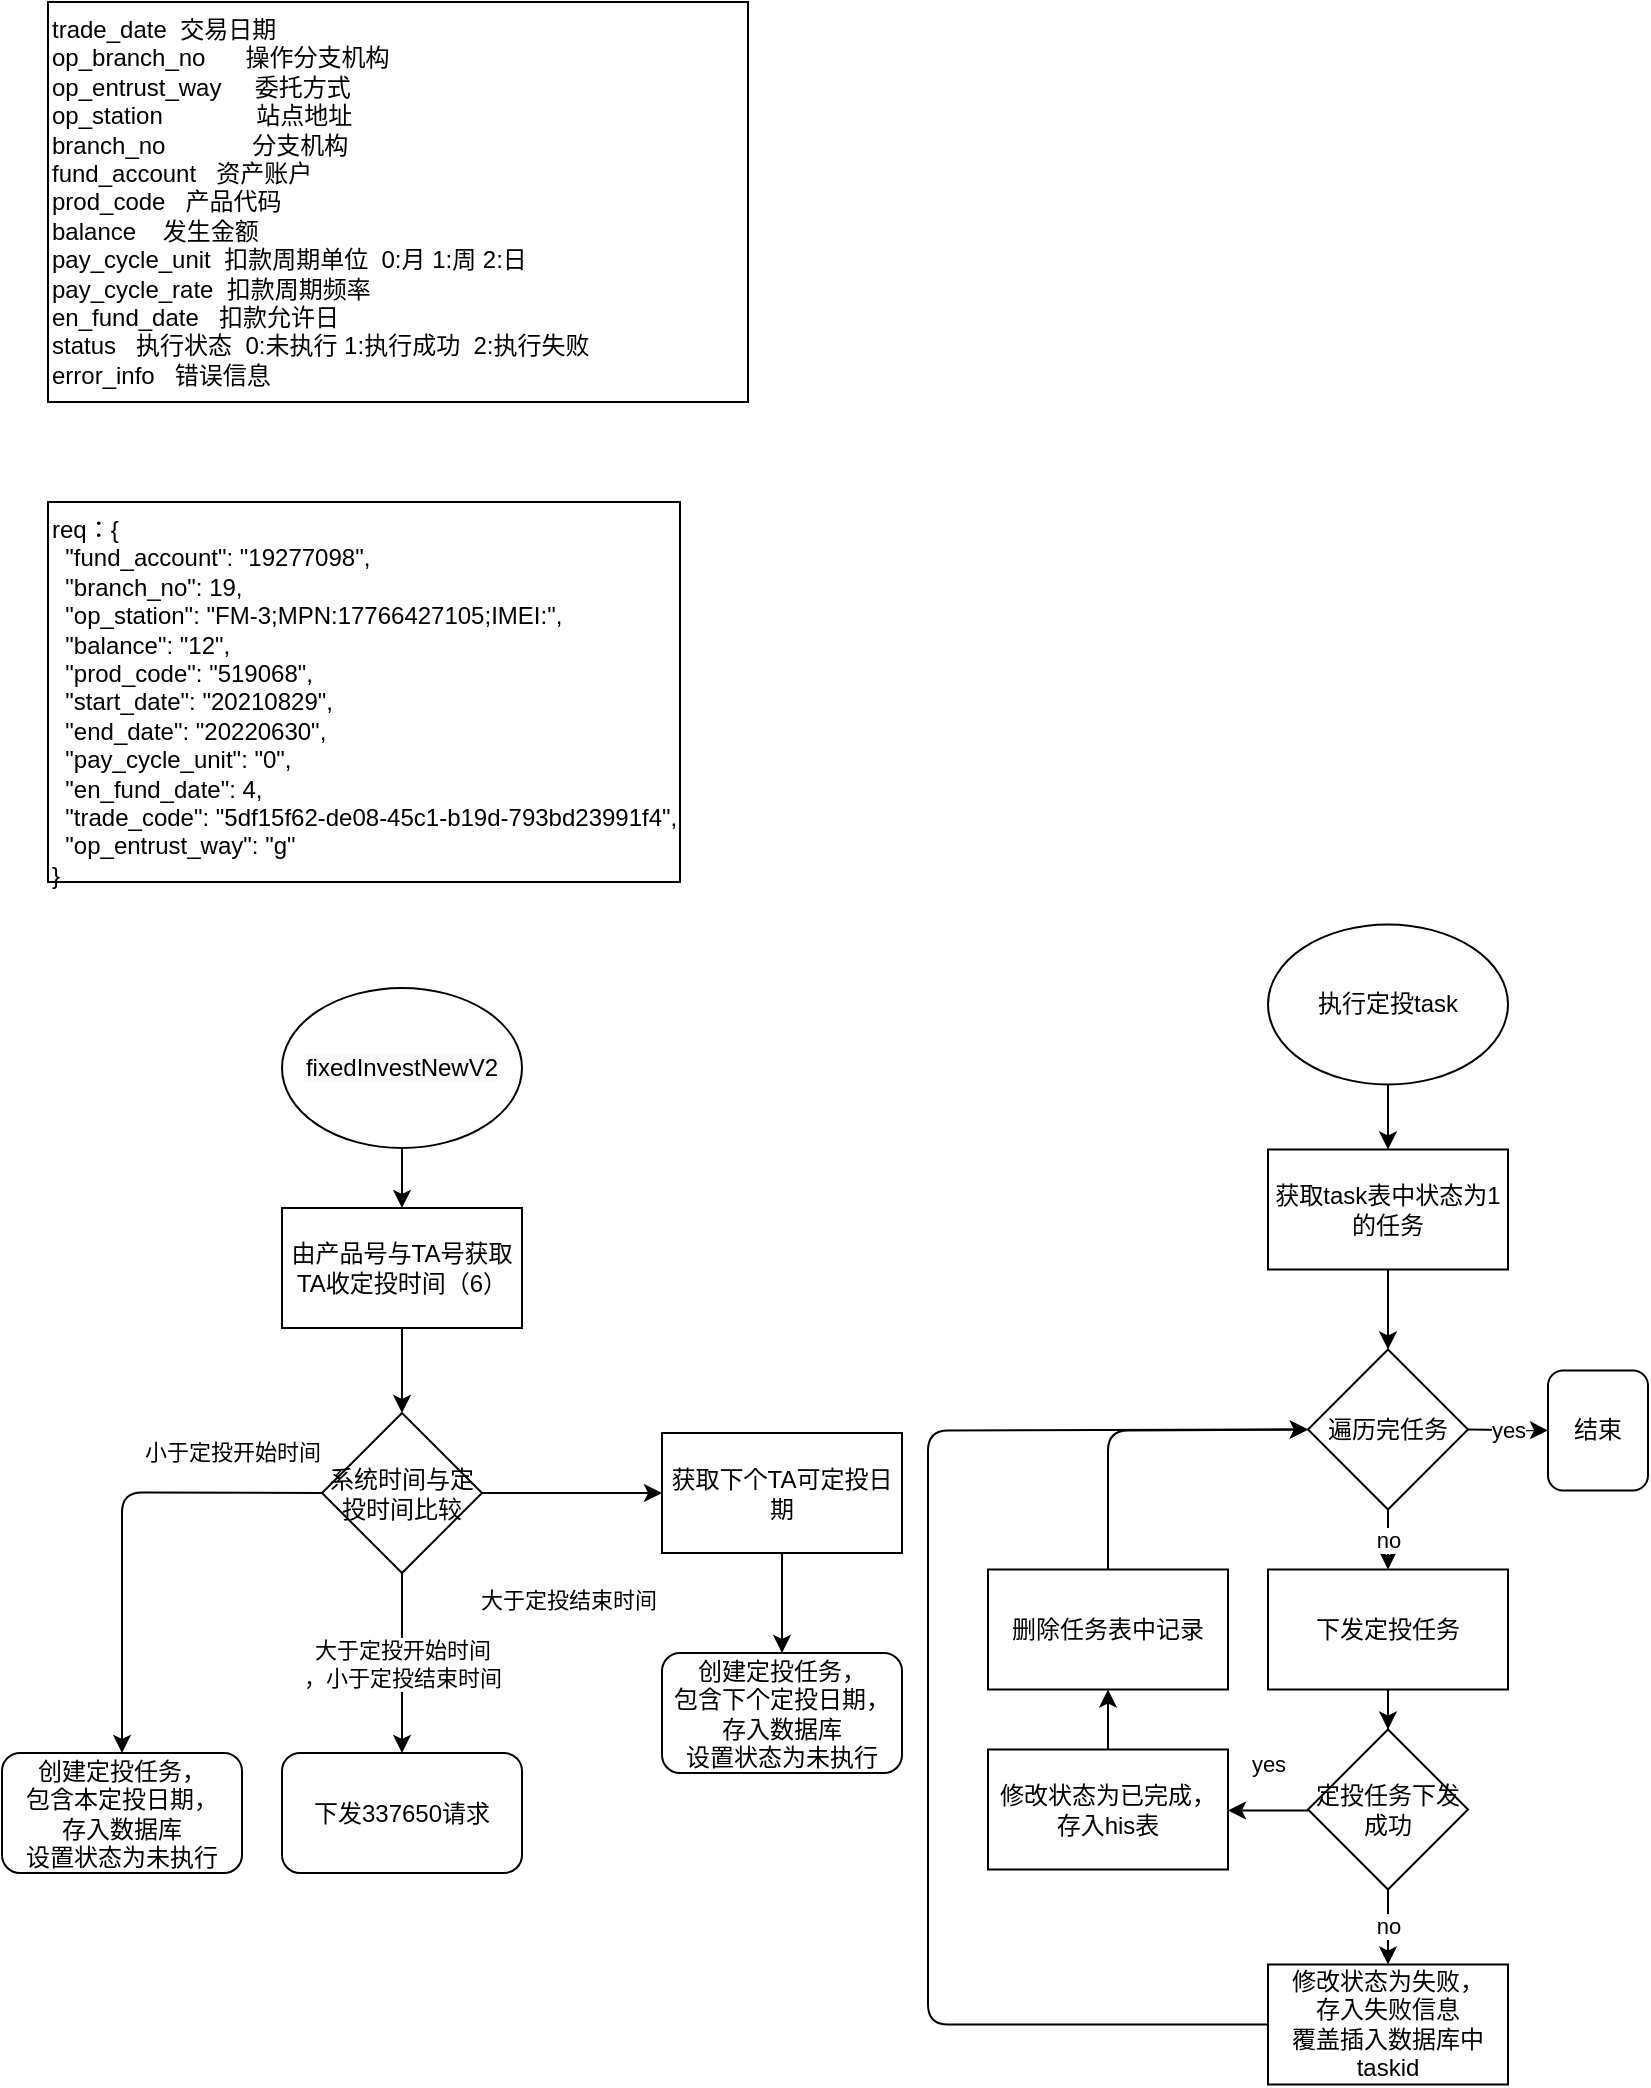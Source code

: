 <mxfile version="14.8.1" type="github" pages="2">
  <diagram id="YW4IahLpEKhzY00MQ2ns" name="Page-1">
    <mxGraphModel dx="737" dy="936" grid="1" gridSize="10" guides="1" tooltips="1" connect="1" arrows="1" fold="1" page="1" pageScale="1" pageWidth="827" pageHeight="1169" math="0" shadow="0">
      <root>
        <mxCell id="0" />
        <mxCell id="1" parent="0" />
        <mxCell id="eclmrbbeuG5zvKfWPDYI-12" value="&lt;div&gt;req：{&lt;/div&gt;&lt;div&gt;&amp;nbsp; &quot;fund_account&quot;: &quot;19277098&quot;,&lt;/div&gt;&lt;div&gt;&amp;nbsp; &quot;branch_no&quot;: 19,&lt;/div&gt;&lt;div&gt;&amp;nbsp; &quot;op_station&quot;: &quot;FM-3;MPN:17766427105;IMEI:&quot;,&lt;/div&gt;&lt;div&gt;&amp;nbsp; &quot;balance&quot;: &quot;12&quot;,&lt;/div&gt;&lt;div&gt;&amp;nbsp; &quot;prod_code&quot;: &quot;519068&quot;,&lt;/div&gt;&lt;div&gt;&amp;nbsp; &quot;start_date&quot;: &quot;20210829&quot;,&lt;/div&gt;&lt;div&gt;&amp;nbsp; &quot;end_date&quot;: &quot;20220630&quot;,&lt;/div&gt;&lt;div&gt;&amp;nbsp; &quot;pay_cycle_unit&quot;: &quot;0&quot;,&lt;/div&gt;&lt;div&gt;&amp;nbsp; &quot;en_fund_date&quot;: 4,&lt;/div&gt;&lt;div&gt;&amp;nbsp; &quot;trade_code&quot;: &quot;5df15f62-de08-45c1-b19d-793bd23991f4&quot;,&lt;/div&gt;&lt;div&gt;&amp;nbsp; &quot;op_entrust_way&quot;: &quot;g&quot;&lt;/div&gt;&lt;div&gt;}&lt;/div&gt;" style="rounded=0;whiteSpace=wrap;html=1;align=left;verticalAlign=top;" vertex="1" parent="1">
          <mxGeometry x="850" y="260" width="316" height="190" as="geometry" />
        </mxCell>
        <mxCell id="eclmrbbeuG5zvKfWPDYI-41" value="" style="edgeStyle=orthogonalEdgeStyle;rounded=0;orthogonalLoop=1;jettySize=auto;html=1;" edge="1" parent="1" source="eclmrbbeuG5zvKfWPDYI-17" target="eclmrbbeuG5zvKfWPDYI-18">
          <mxGeometry relative="1" as="geometry" />
        </mxCell>
        <mxCell id="eclmrbbeuG5zvKfWPDYI-17" value="&#xa;&#xa;&lt;span style=&quot;color: rgb(0, 0, 0); font-family: helvetica; font-size: 12px; font-style: normal; font-weight: 400; letter-spacing: normal; text-align: center; text-indent: 0px; text-transform: none; word-spacing: 0px; background-color: rgb(248, 249, 250); display: inline; float: none;&quot;&gt;fixedInvestNewV2&lt;/span&gt;&#xa;&#xa;" style="ellipse;whiteSpace=wrap;html=1;align=center;verticalAlign=middle;" vertex="1" parent="1">
          <mxGeometry x="967" y="503" width="120" height="80" as="geometry" />
        </mxCell>
        <mxCell id="eclmrbbeuG5zvKfWPDYI-40" value="" style="edgeStyle=orthogonalEdgeStyle;rounded=0;orthogonalLoop=1;jettySize=auto;html=1;entryX=0.5;entryY=0;entryDx=0;entryDy=0;" edge="1" parent="1" source="eclmrbbeuG5zvKfWPDYI-18" target="eclmrbbeuG5zvKfWPDYI-20">
          <mxGeometry relative="1" as="geometry">
            <mxPoint x="1027" y="595.5" as="targetPoint" />
          </mxGeometry>
        </mxCell>
        <mxCell id="eclmrbbeuG5zvKfWPDYI-18" value="由产品号与TA号获取TA收定投时间（6）" style="rounded=0;whiteSpace=wrap;html=1;align=center;verticalAlign=middle;" vertex="1" parent="1">
          <mxGeometry x="967" y="613" width="120" height="60" as="geometry" />
        </mxCell>
        <mxCell id="eclmrbbeuG5zvKfWPDYI-33" value="大于定投开始时间&lt;br&gt;，小于定投结束时间" style="edgeStyle=orthogonalEdgeStyle;rounded=0;orthogonalLoop=1;jettySize=auto;html=1;entryX=0.5;entryY=0;entryDx=0;entryDy=0;" edge="1" parent="1" source="eclmrbbeuG5zvKfWPDYI-20" target="eclmrbbeuG5zvKfWPDYI-42">
          <mxGeometry relative="1" as="geometry">
            <mxPoint x="1027" y="1005.5" as="targetPoint" />
          </mxGeometry>
        </mxCell>
        <mxCell id="eclmrbbeuG5zvKfWPDYI-20" value="系统时间与定投时间比较" style="rhombus;whiteSpace=wrap;html=1;align=center;verticalAlign=middle;" vertex="1" parent="1">
          <mxGeometry x="987" y="715.5" width="80" height="80" as="geometry" />
        </mxCell>
        <mxCell id="eclmrbbeuG5zvKfWPDYI-32" value="" style="edgeStyle=orthogonalEdgeStyle;rounded=0;orthogonalLoop=1;jettySize=auto;html=1;" edge="1" parent="1" source="eclmrbbeuG5zvKfWPDYI-27" target="eclmrbbeuG5zvKfWPDYI-30">
          <mxGeometry relative="1" as="geometry" />
        </mxCell>
        <mxCell id="eclmrbbeuG5zvKfWPDYI-27" value="获取下个TA可定投日期" style="rounded=0;whiteSpace=wrap;html=1;align=center;verticalAlign=middle;" vertex="1" parent="1">
          <mxGeometry x="1157" y="725.5" width="120" height="60" as="geometry" />
        </mxCell>
        <mxCell id="eclmrbbeuG5zvKfWPDYI-30" value="&lt;span&gt;创建定投任务，&lt;/span&gt;&lt;br&gt;&lt;span&gt;包含下个定投日期，存入数据库&lt;br&gt;&lt;/span&gt;设置状态为未执行&lt;span&gt;&lt;br&gt;&lt;/span&gt;" style="rounded=1;whiteSpace=wrap;html=1;align=center;verticalAlign=middle;" vertex="1" parent="1">
          <mxGeometry x="1157" y="835.5" width="120" height="60" as="geometry" />
        </mxCell>
        <mxCell id="eclmrbbeuG5zvKfWPDYI-34" value="" style="endArrow=classic;html=1;exitX=1;exitY=0.5;exitDx=0;exitDy=0;entryX=0;entryY=0.5;entryDx=0;entryDy=0;" edge="1" parent="1" source="eclmrbbeuG5zvKfWPDYI-20" target="eclmrbbeuG5zvKfWPDYI-27">
          <mxGeometry width="50" height="50" relative="1" as="geometry">
            <mxPoint x="917" y="965.5" as="sourcePoint" />
            <mxPoint x="967" y="915.5" as="targetPoint" />
            <Array as="points">
              <mxPoint x="1097" y="755.5" />
            </Array>
          </mxGeometry>
        </mxCell>
        <mxCell id="eclmrbbeuG5zvKfWPDYI-37" value="大于定投结束时间" style="edgeLabel;html=1;align=center;verticalAlign=middle;resizable=0;points=[];" vertex="1" connectable="0" parent="eclmrbbeuG5zvKfWPDYI-34">
          <mxGeometry x="0.127" y="2" relative="1" as="geometry">
            <mxPoint x="-8" y="55" as="offset" />
          </mxGeometry>
        </mxCell>
        <mxCell id="eclmrbbeuG5zvKfWPDYI-36" value="小于定投开始时间" style="endArrow=classic;html=1;exitX=0;exitY=0.5;exitDx=0;exitDy=0;entryX=0.5;entryY=0;entryDx=0;entryDy=0;" edge="1" parent="1" source="eclmrbbeuG5zvKfWPDYI-20" target="eclmrbbeuG5zvKfWPDYI-43">
          <mxGeometry x="-0.615" y="-20" width="50" height="50" relative="1" as="geometry">
            <mxPoint x="1147" y="945.5" as="sourcePoint" />
            <mxPoint x="857" y="1005.5" as="targetPoint" />
            <Array as="points">
              <mxPoint x="887" y="755.25" />
            </Array>
            <mxPoint x="-1" as="offset" />
          </mxGeometry>
        </mxCell>
        <mxCell id="eclmrbbeuG5zvKfWPDYI-42" value="&lt;span&gt;下发337650请求&lt;/span&gt;" style="rounded=1;whiteSpace=wrap;html=1;align=center;verticalAlign=middle;" vertex="1" parent="1">
          <mxGeometry x="967" y="885.5" width="120" height="60" as="geometry" />
        </mxCell>
        <mxCell id="eclmrbbeuG5zvKfWPDYI-43" value="创建定投任务，&lt;br&gt;包含本定投日期，&lt;br&gt;存入数据库&lt;br&gt;设置状态为未执行" style="rounded=1;whiteSpace=wrap;html=1;align=center;verticalAlign=middle;" vertex="1" parent="1">
          <mxGeometry x="827" y="885.5" width="120" height="60" as="geometry" />
        </mxCell>
        <mxCell id="eclmrbbeuG5zvKfWPDYI-56" value="" style="edgeStyle=orthogonalEdgeStyle;rounded=0;orthogonalLoop=1;jettySize=auto;html=1;" edge="1" parent="1" source="eclmrbbeuG5zvKfWPDYI-46" target="eclmrbbeuG5zvKfWPDYI-47">
          <mxGeometry relative="1" as="geometry" />
        </mxCell>
        <mxCell id="eclmrbbeuG5zvKfWPDYI-46" value="执行定投task" style="ellipse;whiteSpace=wrap;html=1;align=center;verticalAlign=middle;" vertex="1" parent="1">
          <mxGeometry x="1460" y="471.25" width="120" height="80" as="geometry" />
        </mxCell>
        <mxCell id="eclmrbbeuG5zvKfWPDYI-57" value="" style="edgeStyle=orthogonalEdgeStyle;rounded=0;orthogonalLoop=1;jettySize=auto;html=1;" edge="1" parent="1" source="eclmrbbeuG5zvKfWPDYI-47" target="eclmrbbeuG5zvKfWPDYI-51">
          <mxGeometry relative="1" as="geometry" />
        </mxCell>
        <mxCell id="eclmrbbeuG5zvKfWPDYI-47" value="获取task表中状态为1的任务" style="rounded=0;whiteSpace=wrap;html=1;align=center;verticalAlign=middle;" vertex="1" parent="1">
          <mxGeometry x="1460" y="583.75" width="120" height="60" as="geometry" />
        </mxCell>
        <mxCell id="eclmrbbeuG5zvKfWPDYI-58" value="no" style="edgeStyle=orthogonalEdgeStyle;rounded=0;orthogonalLoop=1;jettySize=auto;html=1;" edge="1" parent="1" source="eclmrbbeuG5zvKfWPDYI-51" target="eclmrbbeuG5zvKfWPDYI-52">
          <mxGeometry relative="1" as="geometry" />
        </mxCell>
        <mxCell id="eclmrbbeuG5zvKfWPDYI-51" value="遍历完任务" style="rhombus;whiteSpace=wrap;html=1;align=center;verticalAlign=middle;" vertex="1" parent="1">
          <mxGeometry x="1480" y="683.75" width="80" height="80" as="geometry" />
        </mxCell>
        <mxCell id="eclmrbbeuG5zvKfWPDYI-59" value="" style="edgeStyle=orthogonalEdgeStyle;rounded=0;orthogonalLoop=1;jettySize=auto;html=1;" edge="1" parent="1" source="eclmrbbeuG5zvKfWPDYI-52" target="eclmrbbeuG5zvKfWPDYI-53">
          <mxGeometry relative="1" as="geometry" />
        </mxCell>
        <mxCell id="eclmrbbeuG5zvKfWPDYI-52" value="下发定投任务" style="rounded=0;whiteSpace=wrap;html=1;align=center;verticalAlign=middle;" vertex="1" parent="1">
          <mxGeometry x="1460" y="793.75" width="120" height="60" as="geometry" />
        </mxCell>
        <mxCell id="eclmrbbeuG5zvKfWPDYI-61" value="no" style="edgeStyle=orthogonalEdgeStyle;rounded=0;orthogonalLoop=1;jettySize=auto;html=1;" edge="1" parent="1" source="eclmrbbeuG5zvKfWPDYI-53" target="eclmrbbeuG5zvKfWPDYI-54">
          <mxGeometry relative="1" as="geometry" />
        </mxCell>
        <mxCell id="eclmrbbeuG5zvKfWPDYI-53" value="定投任务下发成功" style="rhombus;whiteSpace=wrap;html=1;align=center;verticalAlign=middle;" vertex="1" parent="1">
          <mxGeometry x="1480" y="873.75" width="80" height="80" as="geometry" />
        </mxCell>
        <mxCell id="eclmrbbeuG5zvKfWPDYI-54" value="修改状态为失败，&lt;br&gt;存入失败信息&lt;br&gt;覆盖插入数据库中&lt;br&gt;taskid" style="rounded=0;whiteSpace=wrap;html=1;align=center;verticalAlign=middle;" vertex="1" parent="1">
          <mxGeometry x="1460" y="991.25" width="120" height="60" as="geometry" />
        </mxCell>
        <mxCell id="eclmrbbeuG5zvKfWPDYI-71" value="" style="edgeStyle=orthogonalEdgeStyle;rounded=0;orthogonalLoop=1;jettySize=auto;html=1;" edge="1" parent="1" source="eclmrbbeuG5zvKfWPDYI-62" target="eclmrbbeuG5zvKfWPDYI-69">
          <mxGeometry relative="1" as="geometry" />
        </mxCell>
        <mxCell id="eclmrbbeuG5zvKfWPDYI-62" value="修改状态为已完成，存入his表" style="rounded=0;whiteSpace=wrap;html=1;align=center;verticalAlign=middle;" vertex="1" parent="1">
          <mxGeometry x="1320" y="883.75" width="120" height="60" as="geometry" />
        </mxCell>
        <mxCell id="eclmrbbeuG5zvKfWPDYI-63" value="yes" style="endArrow=classic;html=1;" edge="1" parent="1">
          <mxGeometry y="-23" width="50" height="50" relative="1" as="geometry">
            <mxPoint x="1480" y="914.25" as="sourcePoint" />
            <mxPoint x="1440" y="914.25" as="targetPoint" />
            <mxPoint as="offset" />
          </mxGeometry>
        </mxCell>
        <mxCell id="eclmrbbeuG5zvKfWPDYI-64" value="" style="endArrow=classic;html=1;exitX=0;exitY=0.5;exitDx=0;exitDy=0;entryX=0;entryY=0.5;entryDx=0;entryDy=0;" edge="1" parent="1" source="eclmrbbeuG5zvKfWPDYI-54" target="eclmrbbeuG5zvKfWPDYI-51">
          <mxGeometry width="50" height="50" relative="1" as="geometry">
            <mxPoint x="1330" y="991.25" as="sourcePoint" />
            <mxPoint x="1380" y="941.25" as="targetPoint" />
            <Array as="points">
              <mxPoint x="1290" y="1021.25" />
              <mxPoint x="1290" y="881.25" />
              <mxPoint x="1290" y="724.25" />
            </Array>
          </mxGeometry>
        </mxCell>
        <mxCell id="eclmrbbeuG5zvKfWPDYI-67" value="结束" style="rounded=1;whiteSpace=wrap;html=1;align=center;verticalAlign=middle;" vertex="1" parent="1">
          <mxGeometry x="1600" y="694.25" width="50" height="60" as="geometry" />
        </mxCell>
        <mxCell id="eclmrbbeuG5zvKfWPDYI-68" value="yes" style="endArrow=classic;html=1;exitX=1;exitY=0.5;exitDx=0;exitDy=0;entryX=0;entryY=0.5;entryDx=0;entryDy=0;" edge="1" parent="1" source="eclmrbbeuG5zvKfWPDYI-51" target="eclmrbbeuG5zvKfWPDYI-67">
          <mxGeometry width="50" height="50" relative="1" as="geometry">
            <mxPoint x="1620" y="821.25" as="sourcePoint" />
            <mxPoint x="1670" y="771.25" as="targetPoint" />
          </mxGeometry>
        </mxCell>
        <mxCell id="eclmrbbeuG5zvKfWPDYI-69" value="删除任务表中记录" style="rounded=0;whiteSpace=wrap;html=1;align=center;verticalAlign=middle;" vertex="1" parent="1">
          <mxGeometry x="1320" y="793.75" width="120" height="60" as="geometry" />
        </mxCell>
        <mxCell id="eclmrbbeuG5zvKfWPDYI-70" value="" style="endArrow=classic;html=1;exitX=0.5;exitY=0;exitDx=0;exitDy=0;entryX=0;entryY=0.5;entryDx=0;entryDy=0;" edge="1" parent="1" source="eclmrbbeuG5zvKfWPDYI-69" target="eclmrbbeuG5zvKfWPDYI-51">
          <mxGeometry width="50" height="50" relative="1" as="geometry">
            <mxPoint x="1210" y="891.25" as="sourcePoint" />
            <mxPoint x="1260" y="841.25" as="targetPoint" />
            <Array as="points">
              <mxPoint x="1380" y="724.25" />
            </Array>
          </mxGeometry>
        </mxCell>
        <mxCell id="eclmrbbeuG5zvKfWPDYI-72" value="&lt;span&gt;trade_date&lt;span style=&quot;white-space: pre&quot;&gt;	&lt;/span&gt;&lt;span style=&quot;white-space: pre&quot;&gt;	&lt;/span&gt;交易日期&lt;br&gt;op_branch_no&amp;nbsp; &amp;nbsp; &amp;nbsp;&lt;span style=&quot;white-space: pre&quot;&gt;	&lt;/span&gt;操作分支机构&amp;nbsp;&lt;/span&gt;&lt;br&gt;&lt;span&gt;op_entrust_way&amp;nbsp; &amp;nbsp; &lt;span style=&quot;white-space: pre&quot;&gt;	&lt;/span&gt;委托方式&amp;nbsp;&lt;/span&gt;&lt;br&gt;&lt;span&gt;op_station&amp;nbsp; &amp;nbsp; &amp;nbsp; &amp;nbsp; &amp;nbsp; &amp;nbsp; &amp;nbsp;&lt;span style=&quot;white-space: pre&quot;&gt;	&lt;/span&gt;站点地址&amp;nbsp;&lt;/span&gt;&lt;br&gt;&lt;span&gt;branch_no&amp;nbsp; &amp;nbsp; &amp;nbsp; &amp;nbsp; &amp;nbsp; &amp;nbsp; &lt;span style=&quot;white-space: pre&quot;&gt;	&lt;/span&gt;分支机构&amp;nbsp;&lt;br&gt;&lt;/span&gt;fund_account &lt;span style=&quot;white-space: pre&quot;&gt;	&lt;/span&gt;&lt;span style=&quot;white-space: pre&quot;&gt;	&lt;/span&gt;资产账户&amp;nbsp;&lt;br&gt;prod_code &lt;span style=&quot;white-space: pre&quot;&gt;	&lt;/span&gt;&lt;span style=&quot;white-space: pre&quot;&gt;	&lt;/span&gt;产品代码&amp;nbsp;&lt;br&gt;balance &lt;span style=&quot;white-space: pre&quot;&gt;	&lt;/span&gt;&lt;span style=&quot;white-space: pre&quot;&gt;	&lt;/span&gt;&lt;span style=&quot;white-space: pre&quot;&gt;	&lt;/span&gt;发生金额&amp;nbsp;&lt;br&gt;pay_cycle_unit &lt;span style=&quot;white-space: pre&quot;&gt;	&lt;/span&gt;扣款周期单位&amp;nbsp; 0:月 1:周 2:日&lt;br&gt;pay_cycle_rate &lt;span style=&quot;white-space: pre&quot;&gt;	&lt;/span&gt;扣款周期频率&amp;nbsp;&lt;br&gt;en_fund_date &lt;span style=&quot;white-space: pre&quot;&gt;	&lt;/span&gt;&lt;span style=&quot;white-space: pre&quot;&gt;	&lt;/span&gt;扣款允许日&lt;br&gt;&lt;span&gt;status&lt;span style=&quot;white-space: pre&quot;&gt;	&lt;/span&gt;&lt;span style=&quot;white-space: pre&quot;&gt;	&lt;/span&gt;&lt;span style=&quot;white-space: pre&quot;&gt;	&lt;/span&gt;执行状态&amp;nbsp; 0:未执行 1:执行成功&amp;nbsp; 2:执行失败&lt;br&gt;error_info&lt;span style=&quot;white-space: pre&quot;&gt;	&lt;/span&gt;&lt;span style=&quot;white-space: pre&quot;&gt;	&lt;/span&gt;&lt;span style=&quot;white-space: pre&quot;&gt;	&lt;/span&gt;错误信息&lt;br&gt;&lt;/span&gt;" style="rounded=0;whiteSpace=wrap;html=1;align=left;verticalAlign=top;" vertex="1" parent="1">
          <mxGeometry x="850" y="10" width="350" height="200" as="geometry" />
        </mxCell>
      </root>
    </mxGraphModel>
  </diagram>
  <diagram id="kXIWLW0vv5uz-VRi_NzV" name="Page-2">
    <mxGraphModel dx="782" dy="468" grid="1" gridSize="10" guides="1" tooltips="1" connect="1" arrows="1" fold="1" page="1" pageScale="1" pageWidth="827" pageHeight="1169" math="0" shadow="0">
      <root>
        <mxCell id="Z5_Sy6emqb7qstgcrkYU-0" />
        <mxCell id="Z5_Sy6emqb7qstgcrkYU-1" parent="Z5_Sy6emqb7qstgcrkYU-0" />
        <mxCell id="wkc5bTUAmJpYXEKIB8To-0" value="&lt;pre style=&quot;background-color: #2b2b2b ; color: #a9b7c6 ; font-family: &amp;#34;jetbrains mono&amp;#34; , monospace ; font-size: 9.8pt&quot;&gt;&lt;span style=&quot;color: #ffc66d&quot;&gt;fixedInvestNew&lt;/span&gt;&lt;/pre&gt;" style="rounded=0;whiteSpace=wrap;html=1;" vertex="1" parent="Z5_Sy6emqb7qstgcrkYU-1">
          <mxGeometry x="40" y="500" width="120" height="60" as="geometry" />
        </mxCell>
        <mxCell id="wkc5bTUAmJpYXEKIB8To-1" value="init_date -&amp;gt; 20210628&lt;br&gt;allot_no -&amp;gt; 644000000202106280006480&lt;br&gt;serial_no -&amp;gt; 6480" style="rounded=0;whiteSpace=wrap;html=1;align=left;verticalAlign=top;" vertex="1" parent="Z5_Sy6emqb7qstgcrkYU-1">
          <mxGeometry x="317" y="500" width="230" height="60" as="geometry" />
        </mxCell>
        <mxCell id="wkc5bTUAmJpYXEKIB8To-2" value="0629下发，在时段内" style="endArrow=classic;html=1;exitX=1;exitY=0.5;exitDx=0;exitDy=0;entryX=0;entryY=0.5;entryDx=0;entryDy=0;" edge="1" parent="Z5_Sy6emqb7qstgcrkYU-1" source="wkc5bTUAmJpYXEKIB8To-0" target="wkc5bTUAmJpYXEKIB8To-1">
          <mxGeometry x="0.146" y="20" width="50" height="50" relative="1" as="geometry">
            <mxPoint x="220" y="560" as="sourcePoint" />
            <mxPoint x="300" y="530" as="targetPoint" />
            <mxPoint as="offset" />
          </mxGeometry>
        </mxCell>
        <mxCell id="wkc5bTUAmJpYXEKIB8To-3" value="&lt;pre style=&quot;background-color: #2b2b2b ; color: #a9b7c6 ; font-family: &amp;#34;jetbrains mono&amp;#34; , monospace ; font-size: 9.8pt&quot;&gt;&lt;br&gt;&lt;/pre&gt;" style="rounded=0;whiteSpace=wrap;html=1;align=left;verticalAlign=top;" vertex="1" parent="Z5_Sy6emqb7qstgcrkYU-1">
          <mxGeometry x="324" y="620" width="226" height="60" as="geometry" />
        </mxCell>
        <mxCell id="wkc5bTUAmJpYXEKIB8To-4" value="" style="endArrow=classic;html=1;exitX=1;exitY=0.5;exitDx=0;exitDy=0;entryX=0;entryY=0.5;entryDx=0;entryDy=0;" edge="1" parent="Z5_Sy6emqb7qstgcrkYU-1" source="wkc5bTUAmJpYXEKIB8To-0" target="wkc5bTUAmJpYXEKIB8To-3">
          <mxGeometry width="50" height="50" relative="1" as="geometry">
            <mxPoint x="180" y="700" as="sourcePoint" />
            <mxPoint x="230" y="650" as="targetPoint" />
          </mxGeometry>
        </mxCell>
        <mxCell id="wkc5bTUAmJpYXEKIB8To-5" value="0629下发，在时段外" style="edgeLabel;html=1;align=center;verticalAlign=middle;resizable=0;points=[];" vertex="1" connectable="0" parent="wkc5bTUAmJpYXEKIB8To-4">
          <mxGeometry x="0.303" y="2" relative="1" as="geometry">
            <mxPoint x="-8" y="3" as="offset" />
          </mxGeometry>
        </mxCell>
        <mxCell id="wkc5bTUAmJpYXEKIB8To-6" value="op_branch_no			操作分支机构		Y	&lt;br&gt;op_entrust_way			委托方式			Y	&lt;br&gt;op_station	&amp;nbsp; &amp;nbsp; 		站点地址			Y	&lt;br&gt;branch_no	&amp;nbsp; &amp;nbsp; 		分支机构			Y	&lt;br&gt;client_id	&amp;nbsp; &amp;nbsp; 		客户编号			N	&lt;br&gt;fund_account			资产账户			Y	&lt;br&gt;&lt;font color=&quot;#ff0000&quot;&gt;password	&amp;nbsp; &amp;nbsp; 		密码				Y	&lt;/font&gt;&lt;br&gt;password_type			密码类别			N	2&#39;,交易密码&lt;br&gt;user_token	&amp;nbsp; &amp;nbsp; 		用户口令			N	空格,使用普通密码检验&lt;br&gt;prod_account			产品账号			N	&lt;br&gt;prod_code				产品代码			Y	&lt;br&gt;prodta_no				产品TA编号			N	&lt;br&gt;trans_account			交易账号			N	&lt;br&gt;balance					发生金额			Y	&lt;br&gt;pay_cycle_unit			扣款周期单位		Y	0:月 1:周 2:日&lt;br&gt;pay_cycle_rate			扣款周期频率		Y	1&lt;br&gt;start_date				开始日期			N	当天日期&lt;br&gt;end_date				到期日期			N	ration_type=&#39;0&#39;时必须&lt;br&gt;en_fund_date			扣款允许日			N	若扣款周期为周或双周,只有1-5有效；当扣款周期为&#39;2&#39;按日扣款时，扣款允许日为非必填，其他情况为必填&lt;br&gt;ration_type				定投期满类型		N	&lt;br&gt;max_ration_balance		最大定投金额		N	ration_type为1时必须&lt;br&gt;max_ration_times		最大定投次数		N	ration_type为2时必须&lt;br&gt;ration_invest_reason	定投目的			N	空格&lt;br&gt;pay_kind				支付方式			N	&#39;0&#39;:保证金;&#39;1&#39;:三方支付;&#39;3&#39;：线下支付;（系统只支持保证金支付时，此字段为非必传；否则该字段为必传）&lt;br&gt;bank_no					银行代码			N	对接三方支付系统时必传&lt;br&gt;pay_account				支付账户			N	对接三方支付系统时必传&lt;br&gt;prodchannel_type		产品渠道类型		N	&lt;br&gt;discount				折扣比例			N	若以周边送入值为准，那需要必填，并且满足数值大于0，小于等于1，4位小数&lt;br&gt;risk_sub_id				风险揭示书协议号	N	&lt;br&gt;remark					备注				N	&lt;br&gt;touch_flag				触发标志			N	&lt;br&gt;incometaxdefer_flag		个税递延标志		N	 &#39;9&#39;和空表示普通代码登记；&#39;1&#39;表示税延基金资金参与代码登记；" style="rounded=0;whiteSpace=wrap;html=1;align=left;verticalAlign=top;" vertex="1" parent="Z5_Sy6emqb7qstgcrkYU-1">
          <mxGeometry width="730" height="460" as="geometry" />
        </mxCell>
        <mxCell id="wkc5bTUAmJpYXEKIB8To-7" value="&lt;pre style=&quot;background-color: rgb(43 , 43 , 43) ; color: rgb(169 , 183 , 198) ; font-family: &amp;#34;jetbrains mono&amp;#34; , monospace ; font-size: 9.8pt&quot;&gt;&lt;span style=&quot;color: rgb(255 , 198 , 109)&quot;&gt;调用createFiaSignTask&lt;/span&gt;&lt;/pre&gt;&lt;pre style=&quot;background-color: rgb(43 , 43 , 43) ; color: rgb(169 , 183 , 198) ; font-family: &amp;#34;jetbrains mono&amp;#34; , monospace ; font-size: 9.8pt&quot;&gt;&lt;span style=&quot;color: rgb(255 , 198 , 109)&quot;&gt;延迟提交&lt;/span&gt;&lt;/pre&gt;" style="rounded=0;whiteSpace=wrap;html=1;align=left;verticalAlign=top;" vertex="1" parent="Z5_Sy6emqb7qstgcrkYU-1">
          <mxGeometry x="340" y="690" width="250" height="80" as="geometry" />
        </mxCell>
      </root>
    </mxGraphModel>
  </diagram>
</mxfile>
